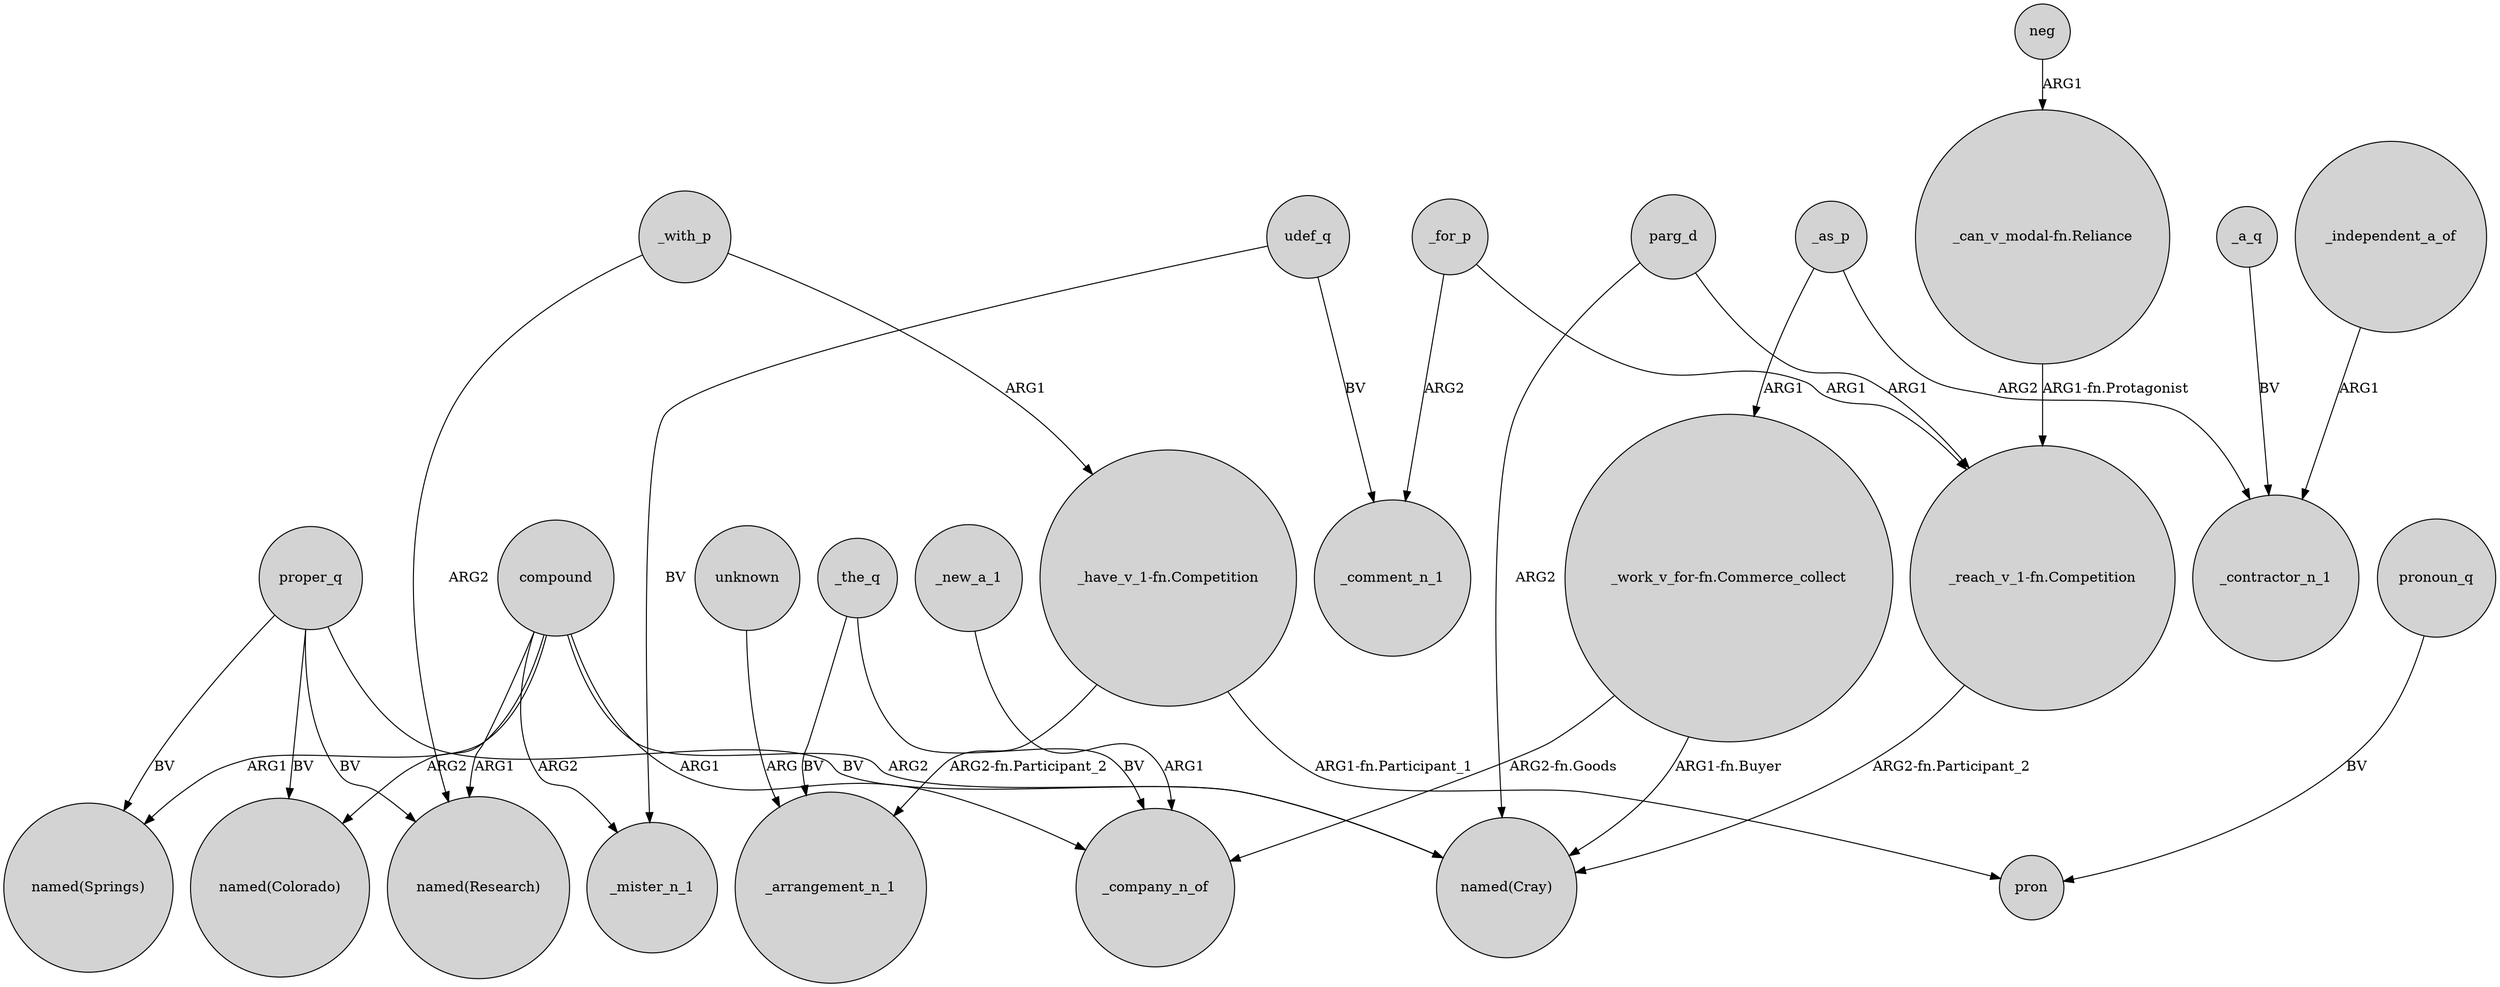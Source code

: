 digraph {
	node [shape=circle style=filled]
	proper_q -> "named(Springs)" [label=BV]
	_for_p -> "_reach_v_1-fn.Competition" [label=ARG1]
	_with_p -> "named(Research)" [label=ARG2]
	parg_d -> "named(Cray)" [label=ARG2]
	"_have_v_1-fn.Competition" -> _arrangement_n_1 [label="ARG2-fn.Participant_2"]
	compound -> "named(Cray)" [label=ARG2]
	compound -> "named(Colorado)" [label=ARG2]
	parg_d -> "_reach_v_1-fn.Competition" [label=ARG1]
	proper_q -> "named(Colorado)" [label=BV]
	proper_q -> "named(Research)" [label=BV]
	neg -> "_can_v_modal-fn.Reliance" [label=ARG1]
	_as_p -> _contractor_n_1 [label=ARG2]
	"_can_v_modal-fn.Reliance" -> "_reach_v_1-fn.Competition" [label="ARG1-fn.Protagonist"]
	udef_q -> _comment_n_1 [label=BV]
	_new_a_1 -> _company_n_of [label=ARG1]
	udef_q -> _mister_n_1 [label=BV]
	"_work_v_for-fn.Commerce_collect" -> _company_n_of [label="ARG2-fn.Goods"]
	_a_q -> _contractor_n_1 [label=BV]
	compound -> "named(Springs)" [label=ARG1]
	compound -> _company_n_of [label=ARG1]
	_for_p -> _comment_n_1 [label=ARG2]
	"_reach_v_1-fn.Competition" -> "named(Cray)" [label="ARG2-fn.Participant_2"]
	_independent_a_of -> _contractor_n_1 [label=ARG1]
	compound -> _mister_n_1 [label=ARG2]
	unknown -> _arrangement_n_1 [label=ARG]
	compound -> "named(Research)" [label=ARG1]
	pronoun_q -> pron [label=BV]
	"_work_v_for-fn.Commerce_collect" -> "named(Cray)" [label="ARG1-fn.Buyer"]
	_with_p -> "_have_v_1-fn.Competition" [label=ARG1]
	proper_q -> "named(Cray)" [label=BV]
	_as_p -> "_work_v_for-fn.Commerce_collect" [label=ARG1]
	"_have_v_1-fn.Competition" -> pron [label="ARG1-fn.Participant_1"]
	_the_q -> _arrangement_n_1 [label=BV]
	_the_q -> _company_n_of [label=BV]
}
